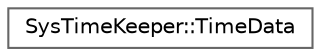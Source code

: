 digraph "Graphical Class Hierarchy"
{
 // INTERACTIVE_SVG=YES
 // LATEX_PDF_SIZE
  bgcolor="transparent";
  edge [fontname=Helvetica,fontsize=10,labelfontname=Helvetica,labelfontsize=10];
  node [fontname=Helvetica,fontsize=10,shape=box,height=0.2,width=0.4];
  rankdir="LR";
  Node0 [label="SysTimeKeeper::TimeData",height=0.2,width=0.4,color="grey40", fillcolor="white", style="filled",URL="$d0/d10/struct_sys_time_keeper_1_1_time_data.html",tooltip=" "];
}
